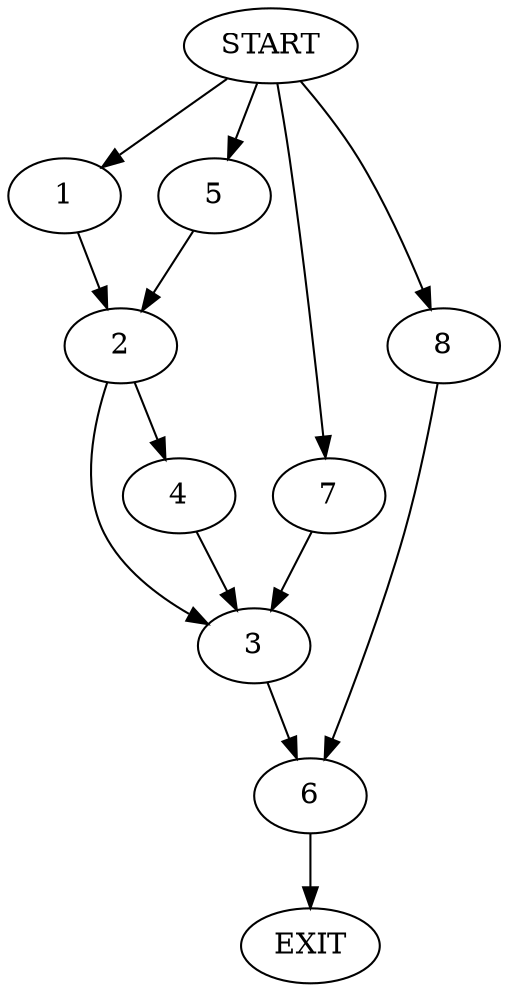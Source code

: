 digraph {
0 [label="START"]
9 [label="EXIT"]
0 -> 1
1 -> 2
2 -> 3
2 -> 4
0 -> 5
5 -> 2
4 -> 3
3 -> 6
0 -> 7
7 -> 3
6 -> 9
0 -> 8
8 -> 6
}

